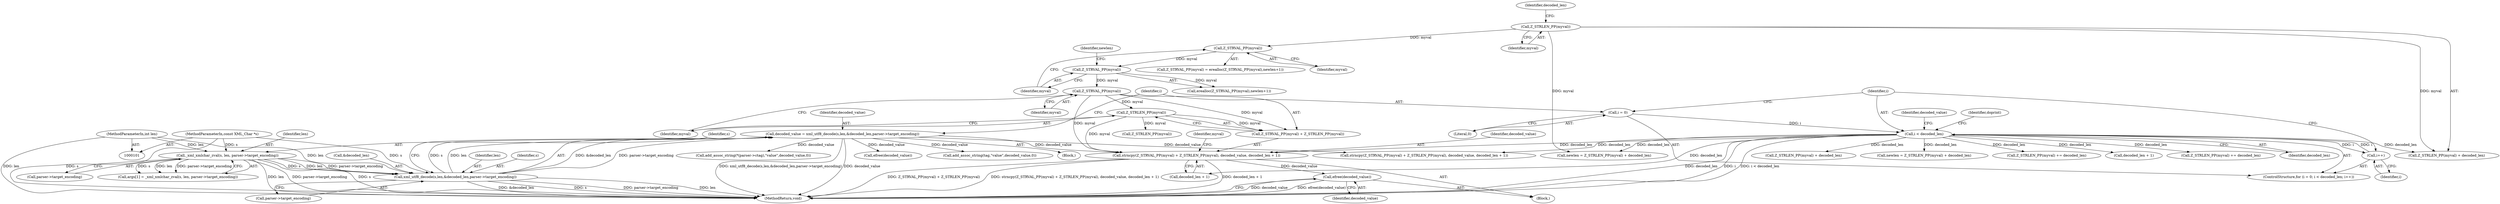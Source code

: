 digraph "0_php_dccda88f27a084bcbbb30198ace12b4e7ae961cc_4@API" {
"1000267" [label="(Call,efree(decoded_value))"];
"1000253" [label="(Call,strncpy(Z_STRVAL_PP(myval) + Z_STRLEN_PP(myval), decoded_value, decoded_len + 1))"];
"1000255" [label="(Call,Z_STRVAL_PP(myval))"];
"1000248" [label="(Call,Z_STRVAL_PP(myval))"];
"1000245" [label="(Call,Z_STRVAL_PP(myval))"];
"1000241" [label="(Call,Z_STRLEN_PP(myval))"];
"1000257" [label="(Call,Z_STRLEN_PP(myval))"];
"1000169" [label="(Call,decoded_value = xml_utf8_decode(s,len,&decoded_len,parser->target_encoding))"];
"1000171" [label="(Call,xml_utf8_decode(s,len,&decoded_len,parser->target_encoding))"];
"1000134" [label="(Call,_xml_xmlchar_zval(s, len, parser->target_encoding))"];
"1000103" [label="(MethodParameterIn,const XML_Char *s)"];
"1000104" [label="(MethodParameterIn,int len)"];
"1000183" [label="(Call,i < decoded_len)"];
"1000186" [label="(Call,i++)"];
"1000180" [label="(Call,i = 0)"];
"1000182" [label="(Literal,0)"];
"1000242" [label="(Identifier,myval)"];
"1000243" [label="(Identifier,decoded_len)"];
"1000349" [label="(Call,newlen = Z_STRLEN_PP(myval) + decoded_len)"];
"1000374" [label="(Call,Z_STRLEN_PP(myval) += decoded_len)"];
"1000247" [label="(Call,erealloc(Z_STRVAL_PP(myval),newlen+1))"];
"1000258" [label="(Identifier,myval)"];
"1000267" [label="(Call,efree(decoded_value))"];
"1000246" [label="(Identifier,myval)"];
"1000191" [label="(Identifier,decoded_value)"];
"1000257" [label="(Call,Z_STRLEN_PP(myval))"];
"1000186" [label="(Call,i++)"];
"1000424" [label="(Call,add_assoc_string(tag,\"value\",decoded_value,0))"];
"1000130" [label="(Call,args[1] = _xml_xmlchar_zval(s, len, parser->target_encoding))"];
"1000256" [label="(Identifier,myval)"];
"1000137" [label="(Call,parser->target_encoding)"];
"1000371" [label="(Call,decoded_len + 1)"];
"1000249" [label="(Identifier,myval)"];
"1000180" [label="(Call,i = 0)"];
"1000104" [label="(MethodParameterIn,int len)"];
"1000248" [label="(Call,Z_STRVAL_PP(myval))"];
"1000171" [label="(Call,xml_utf8_decode(s,len,&decoded_len,parser->target_encoding))"];
"1000251" [label="(Identifier,newlen)"];
"1000184" [label="(Identifier,i)"];
"1000161" [label="(Block,)"];
"1000271" [label="(Call,add_assoc_string(*(parser->ctag),\"value\",decoded_value,0))"];
"1000465" [label="(MethodReturn,void)"];
"1000136" [label="(Identifier,len)"];
"1000135" [label="(Identifier,s)"];
"1000169" [label="(Call,decoded_value = xml_utf8_decode(s,len,&decoded_len,parser->target_encoding))"];
"1000264" [label="(Call,Z_STRLEN_PP(myval))"];
"1000183" [label="(Call,i < decoded_len)"];
"1000245" [label="(Call,Z_STRVAL_PP(myval))"];
"1000240" [label="(Call,Z_STRLEN_PP(myval) + decoded_len)"];
"1000187" [label="(Identifier,i)"];
"1000265" [label="(Identifier,myval)"];
"1000255" [label="(Call,Z_STRVAL_PP(myval))"];
"1000103" [label="(MethodParameterIn,const XML_Char *s)"];
"1000244" [label="(Call,Z_STRVAL_PP(myval) = erealloc(Z_STRVAL_PP(myval),newlen+1))"];
"1000241" [label="(Call,Z_STRLEN_PP(myval))"];
"1000253" [label="(Call,strncpy(Z_STRVAL_PP(myval) + Z_STRLEN_PP(myval), decoded_value, decoded_len + 1))"];
"1000238" [label="(Call,newlen = Z_STRLEN_PP(myval) + decoded_len)"];
"1000268" [label="(Identifier,decoded_value)"];
"1000179" [label="(ControlStructure,for (i = 0; i < decoded_len; i++))"];
"1000263" [label="(Call,Z_STRLEN_PP(myval) += decoded_len)"];
"1000463" [label="(Call,efree(decoded_value))"];
"1000176" [label="(Call,parser->target_encoding)"];
"1000134" [label="(Call,_xml_xmlchar_zval(s, len, parser->target_encoding))"];
"1000170" [label="(Identifier,decoded_value)"];
"1000260" [label="(Call,decoded_len + 1)"];
"1000174" [label="(Call,&decoded_len)"];
"1000173" [label="(Identifier,len)"];
"1000209" [label="(Identifier,doprint)"];
"1000259" [label="(Identifier,decoded_value)"];
"1000172" [label="(Identifier,s)"];
"1000185" [label="(Identifier,decoded_len)"];
"1000236" [label="(Block,)"];
"1000351" [label="(Call,Z_STRLEN_PP(myval) + decoded_len)"];
"1000181" [label="(Identifier,i)"];
"1000364" [label="(Call,strncpy(Z_STRVAL_PP(myval) + Z_STRLEN_PP(myval), decoded_value, decoded_len + 1))"];
"1000254" [label="(Call,Z_STRVAL_PP(myval) + Z_STRLEN_PP(myval))"];
"1000267" -> "1000236"  [label="AST: "];
"1000267" -> "1000268"  [label="CFG: "];
"1000268" -> "1000267"  [label="AST: "];
"1000465" -> "1000267"  [label="CFG: "];
"1000267" -> "1000465"  [label="DDG: decoded_value"];
"1000267" -> "1000465"  [label="DDG: efree(decoded_value)"];
"1000253" -> "1000267"  [label="DDG: decoded_value"];
"1000253" -> "1000236"  [label="AST: "];
"1000253" -> "1000260"  [label="CFG: "];
"1000254" -> "1000253"  [label="AST: "];
"1000259" -> "1000253"  [label="AST: "];
"1000260" -> "1000253"  [label="AST: "];
"1000265" -> "1000253"  [label="CFG: "];
"1000253" -> "1000465"  [label="DDG: decoded_len + 1"];
"1000253" -> "1000465"  [label="DDG: strncpy(Z_STRVAL_PP(myval) + Z_STRLEN_PP(myval), decoded_value, decoded_len + 1)"];
"1000253" -> "1000465"  [label="DDG: Z_STRVAL_PP(myval) + Z_STRLEN_PP(myval)"];
"1000255" -> "1000253"  [label="DDG: myval"];
"1000257" -> "1000253"  [label="DDG: myval"];
"1000169" -> "1000253"  [label="DDG: decoded_value"];
"1000183" -> "1000253"  [label="DDG: decoded_len"];
"1000255" -> "1000254"  [label="AST: "];
"1000255" -> "1000256"  [label="CFG: "];
"1000256" -> "1000255"  [label="AST: "];
"1000258" -> "1000255"  [label="CFG: "];
"1000255" -> "1000254"  [label="DDG: myval"];
"1000248" -> "1000255"  [label="DDG: myval"];
"1000255" -> "1000257"  [label="DDG: myval"];
"1000248" -> "1000247"  [label="AST: "];
"1000248" -> "1000249"  [label="CFG: "];
"1000249" -> "1000248"  [label="AST: "];
"1000251" -> "1000248"  [label="CFG: "];
"1000248" -> "1000247"  [label="DDG: myval"];
"1000245" -> "1000248"  [label="DDG: myval"];
"1000245" -> "1000244"  [label="AST: "];
"1000245" -> "1000246"  [label="CFG: "];
"1000246" -> "1000245"  [label="AST: "];
"1000249" -> "1000245"  [label="CFG: "];
"1000241" -> "1000245"  [label="DDG: myval"];
"1000241" -> "1000240"  [label="AST: "];
"1000241" -> "1000242"  [label="CFG: "];
"1000242" -> "1000241"  [label="AST: "];
"1000243" -> "1000241"  [label="CFG: "];
"1000241" -> "1000238"  [label="DDG: myval"];
"1000241" -> "1000240"  [label="DDG: myval"];
"1000257" -> "1000254"  [label="AST: "];
"1000257" -> "1000258"  [label="CFG: "];
"1000258" -> "1000257"  [label="AST: "];
"1000254" -> "1000257"  [label="CFG: "];
"1000257" -> "1000254"  [label="DDG: myval"];
"1000257" -> "1000264"  [label="DDG: myval"];
"1000169" -> "1000161"  [label="AST: "];
"1000169" -> "1000171"  [label="CFG: "];
"1000170" -> "1000169"  [label="AST: "];
"1000171" -> "1000169"  [label="AST: "];
"1000181" -> "1000169"  [label="CFG: "];
"1000169" -> "1000465"  [label="DDG: xml_utf8_decode(s,len,&decoded_len,parser->target_encoding)"];
"1000169" -> "1000465"  [label="DDG: decoded_value"];
"1000171" -> "1000169"  [label="DDG: s"];
"1000171" -> "1000169"  [label="DDG: len"];
"1000171" -> "1000169"  [label="DDG: &decoded_len"];
"1000171" -> "1000169"  [label="DDG: parser->target_encoding"];
"1000169" -> "1000271"  [label="DDG: decoded_value"];
"1000169" -> "1000364"  [label="DDG: decoded_value"];
"1000169" -> "1000424"  [label="DDG: decoded_value"];
"1000169" -> "1000463"  [label="DDG: decoded_value"];
"1000171" -> "1000176"  [label="CFG: "];
"1000172" -> "1000171"  [label="AST: "];
"1000173" -> "1000171"  [label="AST: "];
"1000174" -> "1000171"  [label="AST: "];
"1000176" -> "1000171"  [label="AST: "];
"1000171" -> "1000465"  [label="DDG: s"];
"1000171" -> "1000465"  [label="DDG: parser->target_encoding"];
"1000171" -> "1000465"  [label="DDG: len"];
"1000171" -> "1000465"  [label="DDG: &decoded_len"];
"1000134" -> "1000171"  [label="DDG: s"];
"1000134" -> "1000171"  [label="DDG: len"];
"1000134" -> "1000171"  [label="DDG: parser->target_encoding"];
"1000103" -> "1000171"  [label="DDG: s"];
"1000104" -> "1000171"  [label="DDG: len"];
"1000134" -> "1000130"  [label="AST: "];
"1000134" -> "1000137"  [label="CFG: "];
"1000135" -> "1000134"  [label="AST: "];
"1000136" -> "1000134"  [label="AST: "];
"1000137" -> "1000134"  [label="AST: "];
"1000130" -> "1000134"  [label="CFG: "];
"1000134" -> "1000465"  [label="DDG: s"];
"1000134" -> "1000465"  [label="DDG: len"];
"1000134" -> "1000465"  [label="DDG: parser->target_encoding"];
"1000134" -> "1000130"  [label="DDG: s"];
"1000134" -> "1000130"  [label="DDG: len"];
"1000134" -> "1000130"  [label="DDG: parser->target_encoding"];
"1000103" -> "1000134"  [label="DDG: s"];
"1000104" -> "1000134"  [label="DDG: len"];
"1000103" -> "1000101"  [label="AST: "];
"1000103" -> "1000465"  [label="DDG: s"];
"1000104" -> "1000101"  [label="AST: "];
"1000104" -> "1000465"  [label="DDG: len"];
"1000183" -> "1000179"  [label="AST: "];
"1000183" -> "1000185"  [label="CFG: "];
"1000184" -> "1000183"  [label="AST: "];
"1000185" -> "1000183"  [label="AST: "];
"1000191" -> "1000183"  [label="CFG: "];
"1000209" -> "1000183"  [label="CFG: "];
"1000183" -> "1000465"  [label="DDG: decoded_len"];
"1000183" -> "1000465"  [label="DDG: i"];
"1000183" -> "1000465"  [label="DDG: i < decoded_len"];
"1000186" -> "1000183"  [label="DDG: i"];
"1000180" -> "1000183"  [label="DDG: i"];
"1000183" -> "1000186"  [label="DDG: i"];
"1000183" -> "1000238"  [label="DDG: decoded_len"];
"1000183" -> "1000240"  [label="DDG: decoded_len"];
"1000183" -> "1000260"  [label="DDG: decoded_len"];
"1000183" -> "1000263"  [label="DDG: decoded_len"];
"1000183" -> "1000349"  [label="DDG: decoded_len"];
"1000183" -> "1000351"  [label="DDG: decoded_len"];
"1000183" -> "1000364"  [label="DDG: decoded_len"];
"1000183" -> "1000371"  [label="DDG: decoded_len"];
"1000183" -> "1000374"  [label="DDG: decoded_len"];
"1000186" -> "1000179"  [label="AST: "];
"1000186" -> "1000187"  [label="CFG: "];
"1000187" -> "1000186"  [label="AST: "];
"1000184" -> "1000186"  [label="CFG: "];
"1000180" -> "1000179"  [label="AST: "];
"1000180" -> "1000182"  [label="CFG: "];
"1000181" -> "1000180"  [label="AST: "];
"1000182" -> "1000180"  [label="AST: "];
"1000184" -> "1000180"  [label="CFG: "];
}
